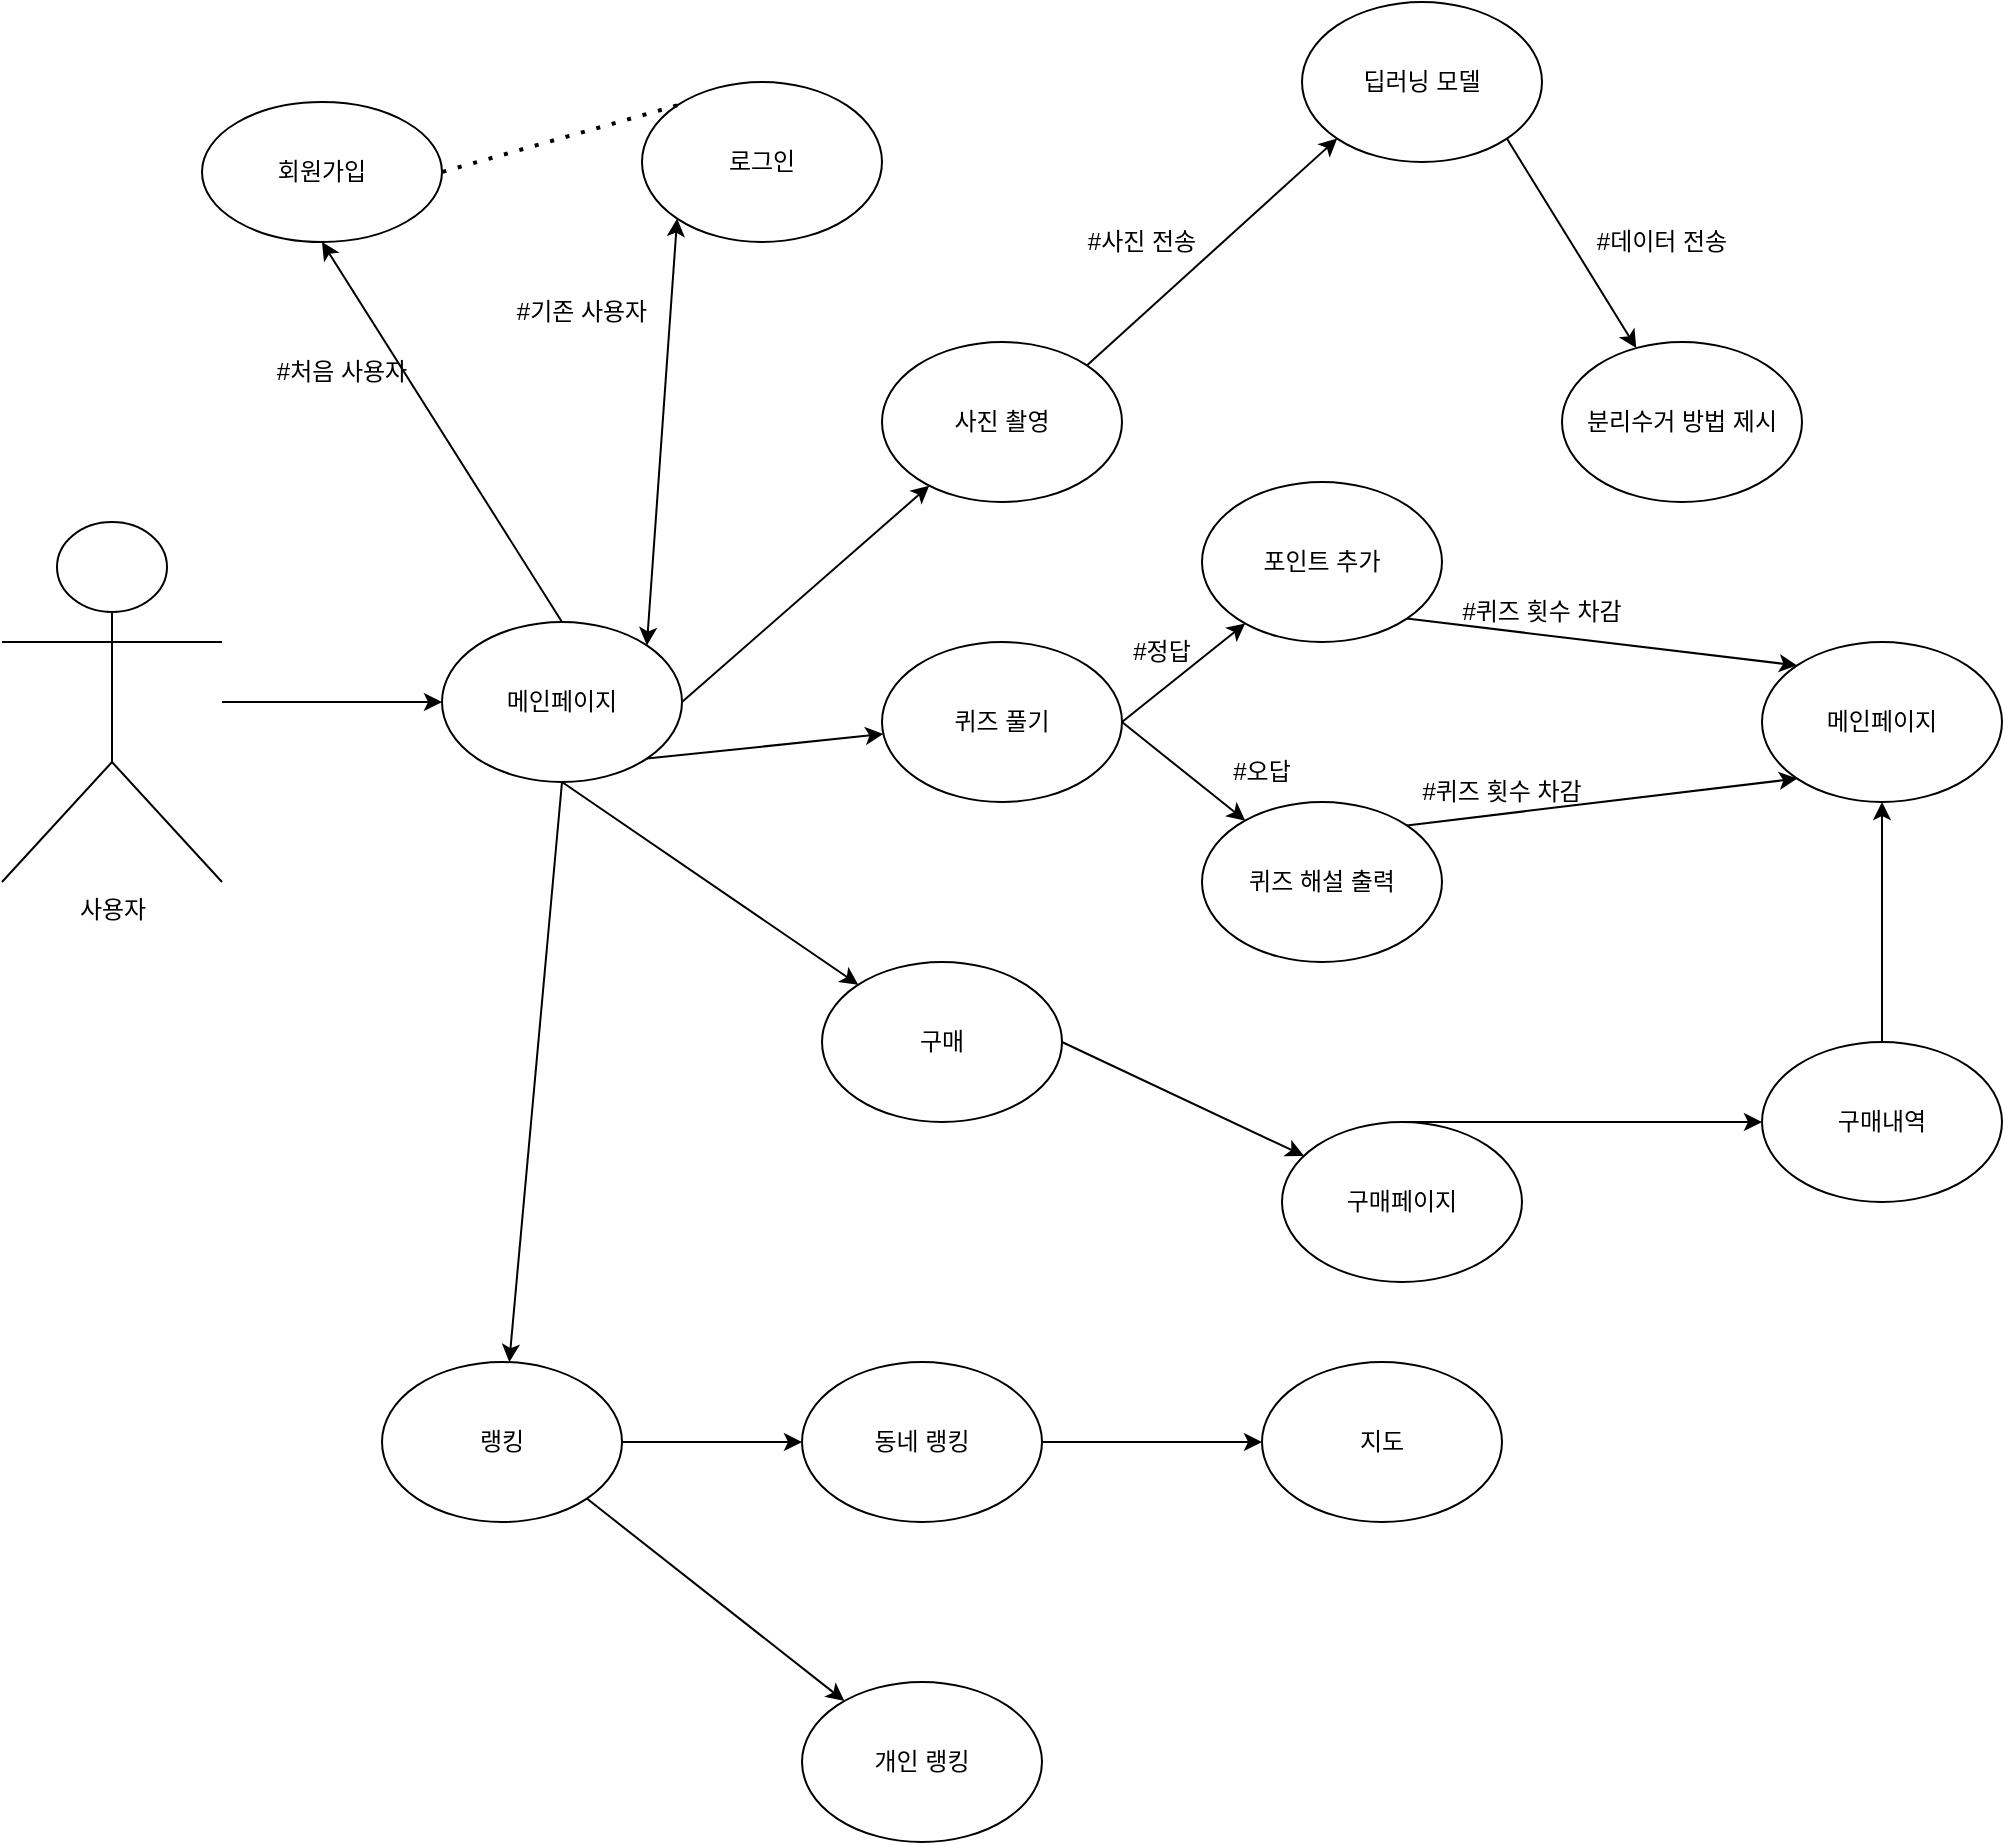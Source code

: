 <mxfile version="22.1.16" type="github">
  <diagram name="Page-1" id="U1UJNK9PZICN_GIvt91G">
    <mxGraphModel dx="1687" dy="918" grid="1" gridSize="10" guides="1" tooltips="1" connect="1" arrows="1" fold="1" page="1" pageScale="1" pageWidth="827" pageHeight="1169" math="0" shadow="0">
      <root>
        <mxCell id="0" />
        <mxCell id="1" parent="0" />
        <mxCell id="UCJPD6cTNPrlSxmFN9BY-1" value="사용자" style="shape=umlActor;verticalLabelPosition=bottom;verticalAlign=top;html=1;outlineConnect=0;" vertex="1" parent="1">
          <mxGeometry x="30" y="300" width="110" height="180" as="geometry" />
        </mxCell>
        <mxCell id="UCJPD6cTNPrlSxmFN9BY-5" value="메인페이지" style="ellipse;whiteSpace=wrap;html=1;" vertex="1" parent="1">
          <mxGeometry x="250" y="350" width="120" height="80" as="geometry" />
        </mxCell>
        <mxCell id="UCJPD6cTNPrlSxmFN9BY-7" value="회원가입" style="ellipse;whiteSpace=wrap;html=1;" vertex="1" parent="1">
          <mxGeometry x="130" y="90" width="120" height="70" as="geometry" />
        </mxCell>
        <mxCell id="UCJPD6cTNPrlSxmFN9BY-9" value="" style="endArrow=classic;html=1;rounded=0;exitX=0.5;exitY=0;exitDx=0;exitDy=0;entryX=0.5;entryY=1;entryDx=0;entryDy=0;" edge="1" parent="1" source="UCJPD6cTNPrlSxmFN9BY-5" target="UCJPD6cTNPrlSxmFN9BY-7">
          <mxGeometry width="50" height="50" relative="1" as="geometry">
            <mxPoint x="430" y="420" as="sourcePoint" />
            <mxPoint x="480" y="370" as="targetPoint" />
          </mxGeometry>
        </mxCell>
        <mxCell id="UCJPD6cTNPrlSxmFN9BY-10" value="#처음 사용자" style="text;html=1;strokeColor=none;fillColor=none;align=center;verticalAlign=middle;whiteSpace=wrap;rounded=0;" vertex="1" parent="1">
          <mxGeometry x="160" y="210" width="80" height="30" as="geometry" />
        </mxCell>
        <mxCell id="UCJPD6cTNPrlSxmFN9BY-11" value="로그인" style="ellipse;whiteSpace=wrap;html=1;" vertex="1" parent="1">
          <mxGeometry x="350" y="80" width="120" height="80" as="geometry" />
        </mxCell>
        <mxCell id="UCJPD6cTNPrlSxmFN9BY-12" value="" style="endArrow=classic;startArrow=classic;html=1;rounded=0;exitX=1;exitY=0;exitDx=0;exitDy=0;entryX=0;entryY=1;entryDx=0;entryDy=0;" edge="1" parent="1" source="UCJPD6cTNPrlSxmFN9BY-5" target="UCJPD6cTNPrlSxmFN9BY-11">
          <mxGeometry width="50" height="50" relative="1" as="geometry">
            <mxPoint x="430" y="420" as="sourcePoint" />
            <mxPoint x="480" y="370" as="targetPoint" />
          </mxGeometry>
        </mxCell>
        <mxCell id="UCJPD6cTNPrlSxmFN9BY-13" value="" style="endArrow=none;dashed=1;html=1;dashPattern=1 3;strokeWidth=2;rounded=0;entryX=1;entryY=0.5;entryDx=0;entryDy=0;exitX=0;exitY=0;exitDx=0;exitDy=0;" edge="1" parent="1" source="UCJPD6cTNPrlSxmFN9BY-11" target="UCJPD6cTNPrlSxmFN9BY-7">
          <mxGeometry width="50" height="50" relative="1" as="geometry">
            <mxPoint x="430" y="420" as="sourcePoint" />
            <mxPoint x="480" y="370" as="targetPoint" />
          </mxGeometry>
        </mxCell>
        <mxCell id="UCJPD6cTNPrlSxmFN9BY-14" value="#기존 사용자" style="text;html=1;strokeColor=none;fillColor=none;align=center;verticalAlign=middle;whiteSpace=wrap;rounded=0;" vertex="1" parent="1">
          <mxGeometry x="280" y="180" width="80" height="30" as="geometry" />
        </mxCell>
        <mxCell id="UCJPD6cTNPrlSxmFN9BY-15" value="" style="endArrow=classic;html=1;rounded=0;exitX=1;exitY=0.5;exitDx=0;exitDy=0;" edge="1" parent="1" source="UCJPD6cTNPrlSxmFN9BY-5" target="UCJPD6cTNPrlSxmFN9BY-16">
          <mxGeometry width="50" height="50" relative="1" as="geometry">
            <mxPoint x="430" y="420" as="sourcePoint" />
            <mxPoint x="490" y="330" as="targetPoint" />
          </mxGeometry>
        </mxCell>
        <mxCell id="UCJPD6cTNPrlSxmFN9BY-16" value="사진 촬영" style="ellipse;whiteSpace=wrap;html=1;" vertex="1" parent="1">
          <mxGeometry x="470" y="210" width="120" height="80" as="geometry" />
        </mxCell>
        <mxCell id="UCJPD6cTNPrlSxmFN9BY-18" value="딥러닝 모델" style="ellipse;whiteSpace=wrap;html=1;" vertex="1" parent="1">
          <mxGeometry x="680" y="40" width="120" height="80" as="geometry" />
        </mxCell>
        <mxCell id="UCJPD6cTNPrlSxmFN9BY-19" value="" style="endArrow=classic;html=1;rounded=0;exitX=1;exitY=0;exitDx=0;exitDy=0;entryX=0;entryY=1;entryDx=0;entryDy=0;" edge="1" parent="1" source="UCJPD6cTNPrlSxmFN9BY-16" target="UCJPD6cTNPrlSxmFN9BY-18">
          <mxGeometry width="50" height="50" relative="1" as="geometry">
            <mxPoint x="470" y="340" as="sourcePoint" />
            <mxPoint x="520" y="290" as="targetPoint" />
          </mxGeometry>
        </mxCell>
        <mxCell id="UCJPD6cTNPrlSxmFN9BY-20" value="#사진 전송" style="text;html=1;strokeColor=none;fillColor=none;align=center;verticalAlign=middle;whiteSpace=wrap;rounded=0;" vertex="1" parent="1">
          <mxGeometry x="560" y="145" width="80" height="30" as="geometry" />
        </mxCell>
        <mxCell id="UCJPD6cTNPrlSxmFN9BY-21" value="" style="endArrow=classic;html=1;rounded=0;exitX=1;exitY=1;exitDx=0;exitDy=0;" edge="1" parent="1" source="UCJPD6cTNPrlSxmFN9BY-18" target="UCJPD6cTNPrlSxmFN9BY-22">
          <mxGeometry width="50" height="50" relative="1" as="geometry">
            <mxPoint x="470" y="340" as="sourcePoint" />
            <mxPoint x="870" y="240" as="targetPoint" />
          </mxGeometry>
        </mxCell>
        <mxCell id="UCJPD6cTNPrlSxmFN9BY-22" value="분리수거 방법 제시" style="ellipse;whiteSpace=wrap;html=1;" vertex="1" parent="1">
          <mxGeometry x="810" y="210" width="120" height="80" as="geometry" />
        </mxCell>
        <mxCell id="UCJPD6cTNPrlSxmFN9BY-24" value="#데이터 전송" style="text;html=1;strokeColor=none;fillColor=none;align=center;verticalAlign=middle;whiteSpace=wrap;rounded=0;" vertex="1" parent="1">
          <mxGeometry x="820" y="145" width="80" height="30" as="geometry" />
        </mxCell>
        <mxCell id="UCJPD6cTNPrlSxmFN9BY-25" value="" style="endArrow=classic;html=1;rounded=0;exitX=1;exitY=1;exitDx=0;exitDy=0;" edge="1" parent="1" source="UCJPD6cTNPrlSxmFN9BY-5" target="UCJPD6cTNPrlSxmFN9BY-26">
          <mxGeometry width="50" height="50" relative="1" as="geometry">
            <mxPoint x="570" y="420" as="sourcePoint" />
            <mxPoint x="450" y="470" as="targetPoint" />
          </mxGeometry>
        </mxCell>
        <mxCell id="UCJPD6cTNPrlSxmFN9BY-26" value="퀴즈 풀기" style="ellipse;whiteSpace=wrap;html=1;" vertex="1" parent="1">
          <mxGeometry x="470" y="360" width="120" height="80" as="geometry" />
        </mxCell>
        <mxCell id="UCJPD6cTNPrlSxmFN9BY-27" value="" style="endArrow=classic;html=1;rounded=0;exitX=1;exitY=0.5;exitDx=0;exitDy=0;" edge="1" parent="1" source="UCJPD6cTNPrlSxmFN9BY-26" target="UCJPD6cTNPrlSxmFN9BY-28">
          <mxGeometry width="50" height="50" relative="1" as="geometry">
            <mxPoint x="650" y="290" as="sourcePoint" />
            <mxPoint x="650" y="300" as="targetPoint" />
          </mxGeometry>
        </mxCell>
        <mxCell id="UCJPD6cTNPrlSxmFN9BY-28" value="포인트 추가" style="ellipse;whiteSpace=wrap;html=1;" vertex="1" parent="1">
          <mxGeometry x="630" y="280" width="120" height="80" as="geometry" />
        </mxCell>
        <mxCell id="UCJPD6cTNPrlSxmFN9BY-29" value="" style="endArrow=classic;html=1;rounded=0;exitX=1;exitY=0.5;exitDx=0;exitDy=0;" edge="1" parent="1" source="UCJPD6cTNPrlSxmFN9BY-26" target="UCJPD6cTNPrlSxmFN9BY-30">
          <mxGeometry width="50" height="50" relative="1" as="geometry">
            <mxPoint x="650" y="290" as="sourcePoint" />
            <mxPoint x="630" y="450" as="targetPoint" />
          </mxGeometry>
        </mxCell>
        <mxCell id="UCJPD6cTNPrlSxmFN9BY-30" value="퀴즈 해설 출력" style="ellipse;whiteSpace=wrap;html=1;" vertex="1" parent="1">
          <mxGeometry x="630" y="440" width="120" height="80" as="geometry" />
        </mxCell>
        <mxCell id="UCJPD6cTNPrlSxmFN9BY-31" value="#오답" style="text;html=1;strokeColor=none;fillColor=none;align=center;verticalAlign=middle;whiteSpace=wrap;rounded=0;" vertex="1" parent="1">
          <mxGeometry x="620" y="410" width="80" height="30" as="geometry" />
        </mxCell>
        <mxCell id="UCJPD6cTNPrlSxmFN9BY-32" value="#정답" style="text;html=1;strokeColor=none;fillColor=none;align=center;verticalAlign=middle;whiteSpace=wrap;rounded=0;" vertex="1" parent="1">
          <mxGeometry x="570" y="350" width="80" height="30" as="geometry" />
        </mxCell>
        <mxCell id="UCJPD6cTNPrlSxmFN9BY-33" value="" style="endArrow=classic;html=1;rounded=0;exitX=1;exitY=0;exitDx=0;exitDy=0;entryX=0;entryY=1;entryDx=0;entryDy=0;" edge="1" parent="1" source="UCJPD6cTNPrlSxmFN9BY-30" target="UCJPD6cTNPrlSxmFN9BY-34">
          <mxGeometry width="50" height="50" relative="1" as="geometry">
            <mxPoint x="830" y="450" as="sourcePoint" />
            <mxPoint x="830" y="420" as="targetPoint" />
          </mxGeometry>
        </mxCell>
        <mxCell id="UCJPD6cTNPrlSxmFN9BY-34" value="메인페이지" style="ellipse;whiteSpace=wrap;html=1;" vertex="1" parent="1">
          <mxGeometry x="910" y="360" width="120" height="80" as="geometry" />
        </mxCell>
        <mxCell id="UCJPD6cTNPrlSxmFN9BY-35" value="" style="endArrow=classic;html=1;rounded=0;exitX=1;exitY=1;exitDx=0;exitDy=0;entryX=0;entryY=0;entryDx=0;entryDy=0;" edge="1" parent="1" source="UCJPD6cTNPrlSxmFN9BY-28" target="UCJPD6cTNPrlSxmFN9BY-34">
          <mxGeometry width="50" height="50" relative="1" as="geometry">
            <mxPoint x="650" y="290" as="sourcePoint" />
            <mxPoint x="700" y="240" as="targetPoint" />
          </mxGeometry>
        </mxCell>
        <mxCell id="UCJPD6cTNPrlSxmFN9BY-36" value="#퀴즈 횟수 차감" style="text;html=1;strokeColor=none;fillColor=none;align=center;verticalAlign=middle;whiteSpace=wrap;rounded=0;" vertex="1" parent="1">
          <mxGeometry x="750" y="330" width="100" height="30" as="geometry" />
        </mxCell>
        <mxCell id="UCJPD6cTNPrlSxmFN9BY-37" value="#퀴즈 횟수 차감" style="text;html=1;strokeColor=none;fillColor=none;align=center;verticalAlign=middle;whiteSpace=wrap;rounded=0;" vertex="1" parent="1">
          <mxGeometry x="730" y="420" width="100" height="30" as="geometry" />
        </mxCell>
        <mxCell id="UCJPD6cTNPrlSxmFN9BY-38" value="" style="endArrow=classic;html=1;rounded=0;exitX=0.5;exitY=1;exitDx=0;exitDy=0;" edge="1" parent="1" source="UCJPD6cTNPrlSxmFN9BY-5" target="UCJPD6cTNPrlSxmFN9BY-39">
          <mxGeometry width="50" height="50" relative="1" as="geometry">
            <mxPoint x="290" y="520" as="sourcePoint" />
            <mxPoint x="300" y="640" as="targetPoint" />
          </mxGeometry>
        </mxCell>
        <mxCell id="UCJPD6cTNPrlSxmFN9BY-39" value="랭킹" style="ellipse;whiteSpace=wrap;html=1;" vertex="1" parent="1">
          <mxGeometry x="220" y="720" width="120" height="80" as="geometry" />
        </mxCell>
        <mxCell id="UCJPD6cTNPrlSxmFN9BY-40" value="" style="endArrow=classic;html=1;rounded=0;exitX=1;exitY=0.5;exitDx=0;exitDy=0;" edge="1" parent="1" source="UCJPD6cTNPrlSxmFN9BY-39" target="UCJPD6cTNPrlSxmFN9BY-41">
          <mxGeometry width="50" height="50" relative="1" as="geometry">
            <mxPoint x="550" y="650" as="sourcePoint" />
            <mxPoint x="470" y="760" as="targetPoint" />
          </mxGeometry>
        </mxCell>
        <mxCell id="UCJPD6cTNPrlSxmFN9BY-41" value="동네 랭킹" style="ellipse;whiteSpace=wrap;html=1;" vertex="1" parent="1">
          <mxGeometry x="430" y="720" width="120" height="80" as="geometry" />
        </mxCell>
        <mxCell id="UCJPD6cTNPrlSxmFN9BY-42" value="" style="endArrow=classic;html=1;rounded=0;exitX=1;exitY=1;exitDx=0;exitDy=0;" edge="1" parent="1" source="UCJPD6cTNPrlSxmFN9BY-39" target="UCJPD6cTNPrlSxmFN9BY-43">
          <mxGeometry width="50" height="50" relative="1" as="geometry">
            <mxPoint x="550" y="650" as="sourcePoint" />
            <mxPoint x="430" y="900" as="targetPoint" />
          </mxGeometry>
        </mxCell>
        <mxCell id="UCJPD6cTNPrlSxmFN9BY-43" value="개인 랭킹" style="ellipse;whiteSpace=wrap;html=1;" vertex="1" parent="1">
          <mxGeometry x="430" y="880" width="120" height="80" as="geometry" />
        </mxCell>
        <mxCell id="UCJPD6cTNPrlSxmFN9BY-44" value="" style="endArrow=classic;html=1;rounded=0;exitX=1;exitY=0.5;exitDx=0;exitDy=0;" edge="1" parent="1" source="UCJPD6cTNPrlSxmFN9BY-41" target="UCJPD6cTNPrlSxmFN9BY-45">
          <mxGeometry width="50" height="50" relative="1" as="geometry">
            <mxPoint x="480" y="550" as="sourcePoint" />
            <mxPoint x="680" y="760" as="targetPoint" />
          </mxGeometry>
        </mxCell>
        <mxCell id="UCJPD6cTNPrlSxmFN9BY-45" value="지도" style="ellipse;whiteSpace=wrap;html=1;" vertex="1" parent="1">
          <mxGeometry x="660" y="720" width="120" height="80" as="geometry" />
        </mxCell>
        <mxCell id="UCJPD6cTNPrlSxmFN9BY-46" value="" style="endArrow=classic;html=1;rounded=0;exitX=0.5;exitY=1;exitDx=0;exitDy=0;" edge="1" parent="1" source="UCJPD6cTNPrlSxmFN9BY-5" target="UCJPD6cTNPrlSxmFN9BY-48">
          <mxGeometry width="50" height="50" relative="1" as="geometry">
            <mxPoint x="530" y="740" as="sourcePoint" />
            <mxPoint x="300" y="890" as="targetPoint" />
          </mxGeometry>
        </mxCell>
        <mxCell id="UCJPD6cTNPrlSxmFN9BY-48" value="구매" style="ellipse;whiteSpace=wrap;html=1;" vertex="1" parent="1">
          <mxGeometry x="440" y="520" width="120" height="80" as="geometry" />
        </mxCell>
        <mxCell id="UCJPD6cTNPrlSxmFN9BY-49" value="" style="endArrow=classic;html=1;rounded=0;exitX=1;exitY=0.5;exitDx=0;exitDy=0;" edge="1" parent="1" source="UCJPD6cTNPrlSxmFN9BY-48" target="UCJPD6cTNPrlSxmFN9BY-50">
          <mxGeometry width="50" height="50" relative="1" as="geometry">
            <mxPoint x="955" y="505" as="sourcePoint" />
            <mxPoint x="915" y="625" as="targetPoint" />
          </mxGeometry>
        </mxCell>
        <mxCell id="UCJPD6cTNPrlSxmFN9BY-50" value="구매페이지" style="ellipse;whiteSpace=wrap;html=1;" vertex="1" parent="1">
          <mxGeometry x="670" y="600" width="120" height="80" as="geometry" />
        </mxCell>
        <mxCell id="UCJPD6cTNPrlSxmFN9BY-51" value="" style="endArrow=classic;html=1;rounded=0;exitX=0.5;exitY=0;exitDx=0;exitDy=0;" edge="1" parent="1" source="UCJPD6cTNPrlSxmFN9BY-50" target="UCJPD6cTNPrlSxmFN9BY-52">
          <mxGeometry width="50" height="50" relative="1" as="geometry">
            <mxPoint x="915" y="675" as="sourcePoint" />
            <mxPoint x="915" y="735" as="targetPoint" />
          </mxGeometry>
        </mxCell>
        <mxCell id="UCJPD6cTNPrlSxmFN9BY-52" value="구매내역" style="ellipse;whiteSpace=wrap;html=1;" vertex="1" parent="1">
          <mxGeometry x="910" y="560" width="120" height="80" as="geometry" />
        </mxCell>
        <mxCell id="UCJPD6cTNPrlSxmFN9BY-53" value="" style="endArrow=classic;html=1;rounded=0;exitX=0.5;exitY=0;exitDx=0;exitDy=0;entryX=0.5;entryY=1;entryDx=0;entryDy=0;" edge="1" parent="1" source="UCJPD6cTNPrlSxmFN9BY-52" target="UCJPD6cTNPrlSxmFN9BY-34">
          <mxGeometry width="50" height="50" relative="1" as="geometry">
            <mxPoint x="570" y="650" as="sourcePoint" />
            <mxPoint x="620" y="600" as="targetPoint" />
          </mxGeometry>
        </mxCell>
        <mxCell id="UCJPD6cTNPrlSxmFN9BY-54" value="" style="endArrow=classic;html=1;rounded=0;entryX=0;entryY=0.5;entryDx=0;entryDy=0;" edge="1" parent="1" source="UCJPD6cTNPrlSxmFN9BY-1" target="UCJPD6cTNPrlSxmFN9BY-5">
          <mxGeometry width="50" height="50" relative="1" as="geometry">
            <mxPoint x="400" y="540" as="sourcePoint" />
            <mxPoint x="450" y="490" as="targetPoint" />
          </mxGeometry>
        </mxCell>
      </root>
    </mxGraphModel>
  </diagram>
</mxfile>
